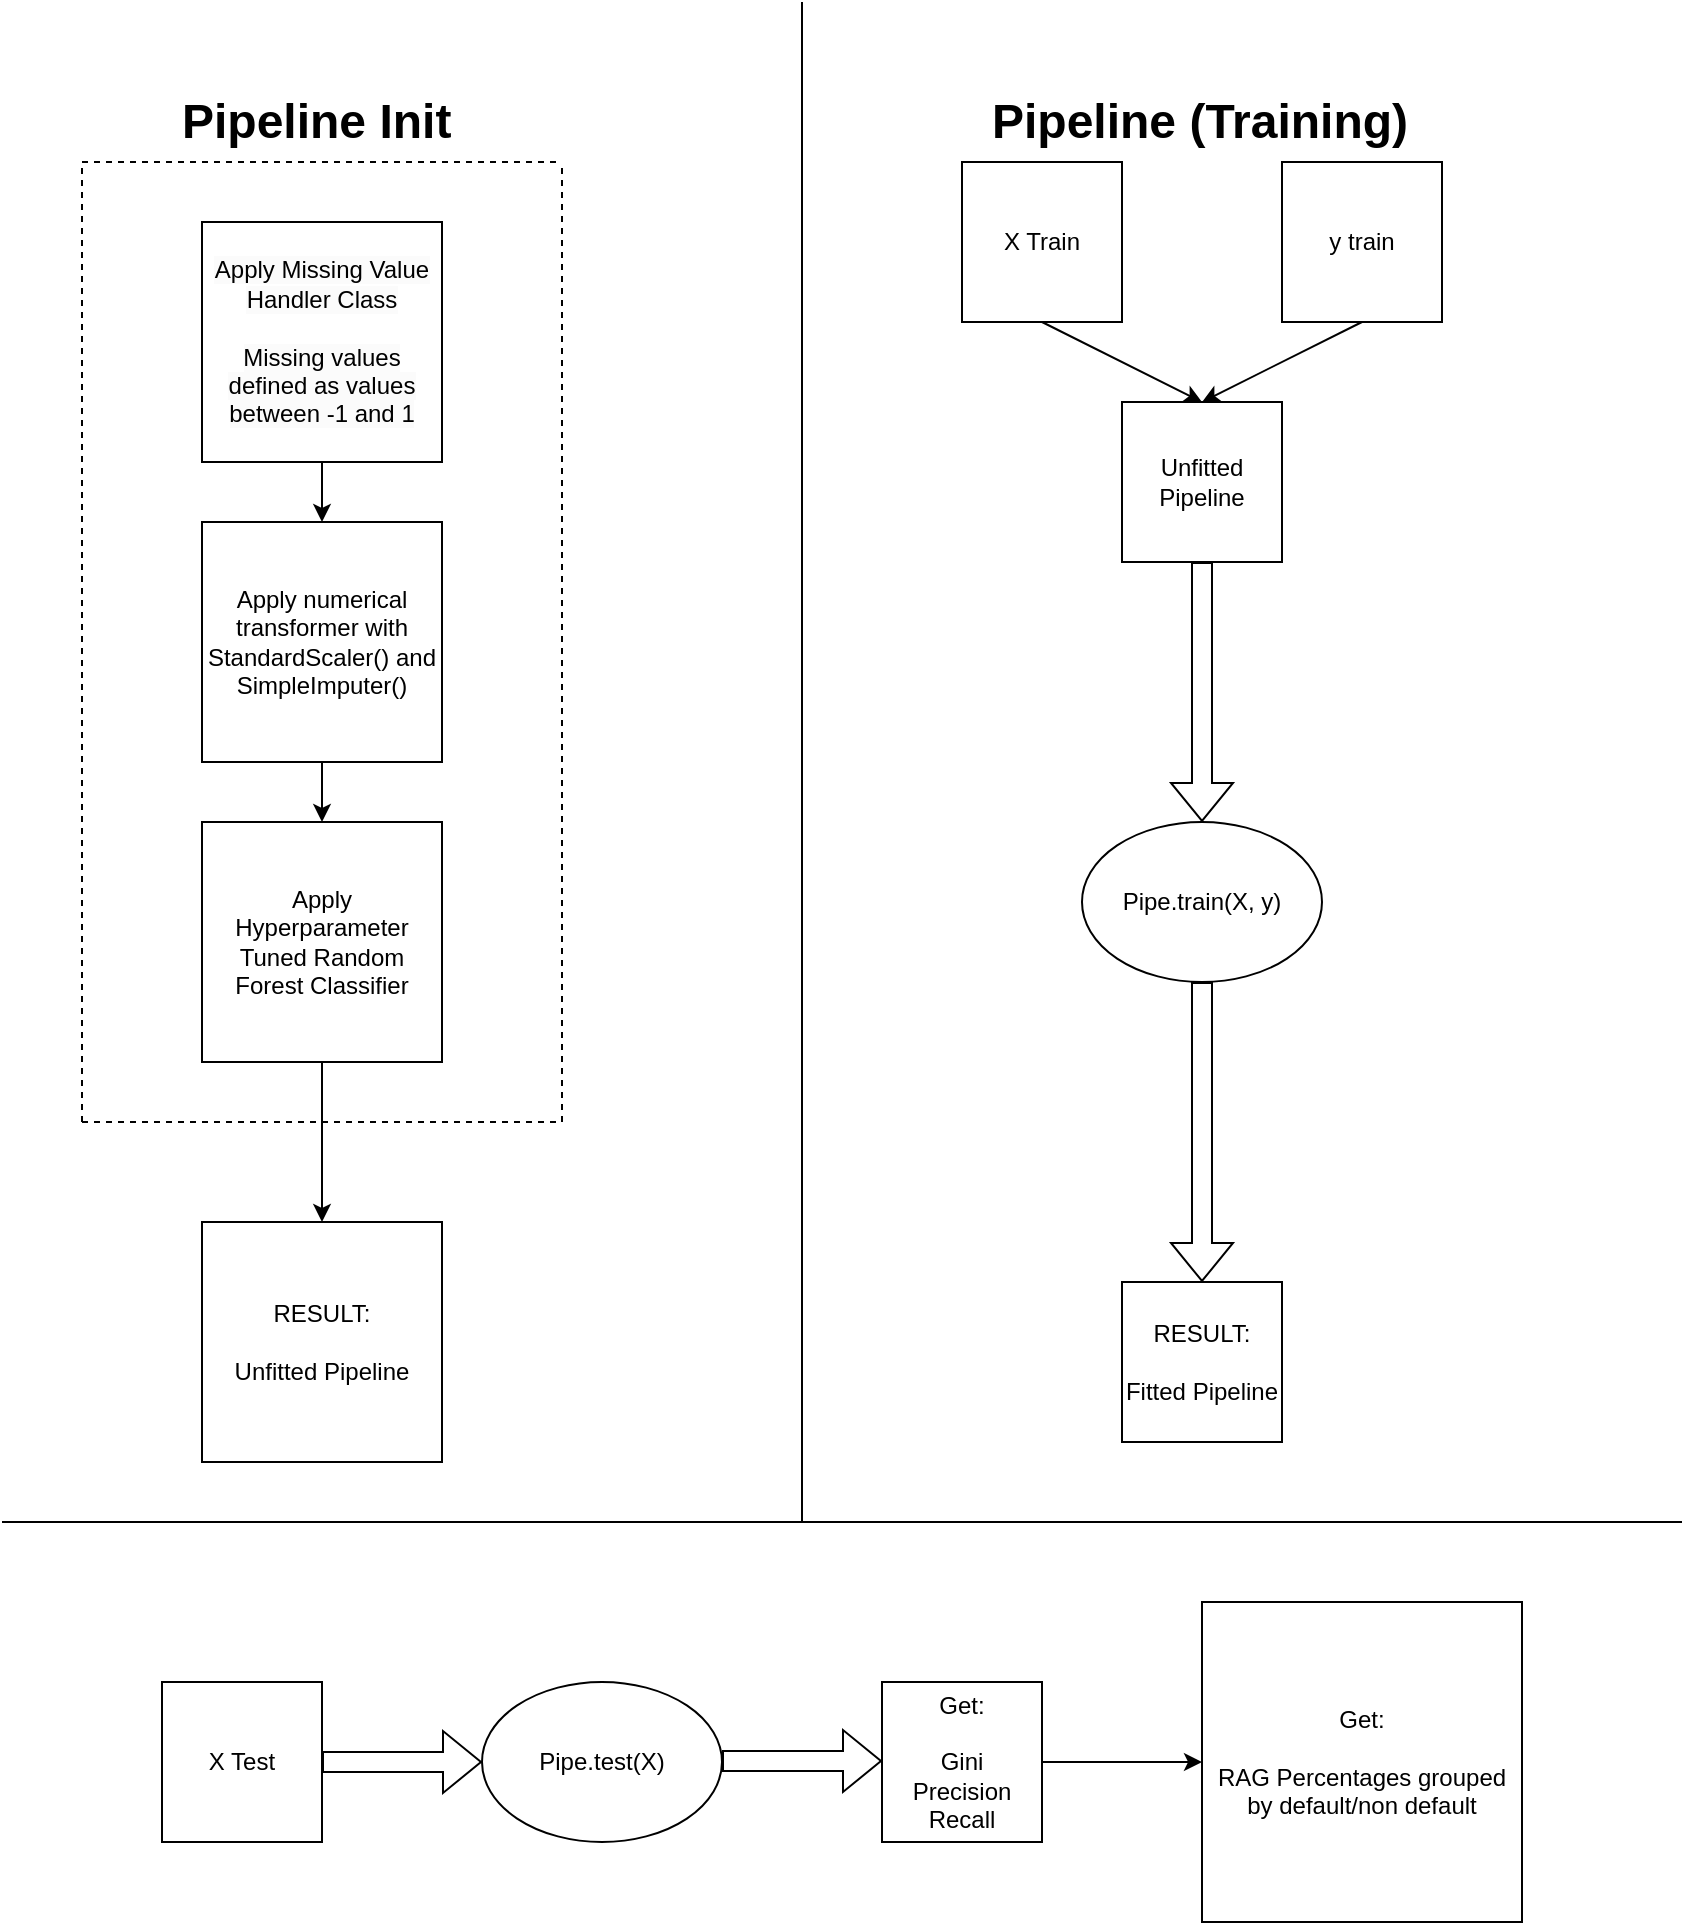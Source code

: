 <mxfile version="21.6.1" type="github">
  <diagram name="Page-1" id="OiM5axfGSX7NaQSQGsLu">
    <mxGraphModel dx="664" dy="755" grid="1" gridSize="10" guides="1" tooltips="1" connect="1" arrows="1" fold="1" page="1" pageScale="1" pageWidth="850" pageHeight="1100" math="0" shadow="0">
      <root>
        <mxCell id="0" />
        <mxCell id="1" parent="0" />
        <mxCell id="wzBuRfmuaUtFT5FtqJD--6" value="" style="edgeStyle=orthogonalEdgeStyle;rounded=0;orthogonalLoop=1;jettySize=auto;html=1;" edge="1" parent="1" source="wzBuRfmuaUtFT5FtqJD--4" target="wzBuRfmuaUtFT5FtqJD--5">
          <mxGeometry relative="1" as="geometry" />
        </mxCell>
        <mxCell id="wzBuRfmuaUtFT5FtqJD--4" value="&#xa;&lt;br style=&quot;border-color: var(--border-color); color: rgb(0, 0, 0); font-family: Helvetica; font-size: 12px; font-style: normal; font-variant-ligatures: normal; font-variant-caps: normal; font-weight: 400; letter-spacing: normal; orphans: 2; text-align: center; text-indent: 0px; text-transform: none; widows: 2; word-spacing: 0px; -webkit-text-stroke-width: 0px; background-color: rgb(251, 251, 251); text-decoration-thickness: initial; text-decoration-style: initial; text-decoration-color: initial;&quot;&gt;&lt;span style=&quot;border-color: var(--border-color); color: rgb(0, 0, 0); font-family: Helvetica; font-size: 12px; font-style: normal; font-variant-ligatures: normal; font-variant-caps: normal; font-weight: 400; letter-spacing: normal; orphans: 2; text-align: center; text-indent: 0px; text-transform: none; widows: 2; word-spacing: 0px; -webkit-text-stroke-width: 0px; text-decoration-thickness: initial; text-decoration-style: initial; text-decoration-color: initial; background-color: rgb(251, 251, 251); float: none; display: inline !important;&quot;&gt;Apply Missing Value Handler Class&lt;/span&gt;&lt;br style=&quot;border-color: var(--border-color); color: rgb(0, 0, 0); font-family: Helvetica; font-size: 12px; font-style: normal; font-variant-ligatures: normal; font-variant-caps: normal; font-weight: 400; letter-spacing: normal; orphans: 2; text-align: center; text-indent: 0px; text-transform: none; widows: 2; word-spacing: 0px; -webkit-text-stroke-width: 0px; text-decoration-thickness: initial; text-decoration-style: initial; text-decoration-color: initial; background-color: rgb(251, 251, 251);&quot;&gt;&lt;br style=&quot;border-color: var(--border-color); color: rgb(0, 0, 0); font-family: Helvetica; font-size: 12px; font-style: normal; font-variant-ligatures: normal; font-variant-caps: normal; font-weight: 400; letter-spacing: normal; orphans: 2; text-align: center; text-indent: 0px; text-transform: none; widows: 2; word-spacing: 0px; -webkit-text-stroke-width: 0px; text-decoration-thickness: initial; text-decoration-style: initial; text-decoration-color: initial; background-color: rgb(251, 251, 251);&quot;&gt;&lt;span style=&quot;border-color: var(--border-color); color: rgb(0, 0, 0); font-family: Helvetica; font-size: 12px; font-style: normal; font-variant-ligatures: normal; font-variant-caps: normal; font-weight: 400; letter-spacing: normal; orphans: 2; text-align: center; text-indent: 0px; text-transform: none; widows: 2; word-spacing: 0px; -webkit-text-stroke-width: 0px; text-decoration-thickness: initial; text-decoration-style: initial; text-decoration-color: initial; background-color: rgb(251, 251, 251); float: none; display: inline !important;&quot;&gt;Missing values defined as values between -1 and 1&lt;/span&gt;&lt;br style=&quot;border-color: var(--border-color); color: rgb(0, 0, 0); font-family: Helvetica; font-size: 12px; font-style: normal; font-variant-ligatures: normal; font-variant-caps: normal; font-weight: 400; letter-spacing: normal; orphans: 2; text-align: center; text-indent: 0px; text-transform: none; widows: 2; word-spacing: 0px; -webkit-text-stroke-width: 0px; background-color: rgb(251, 251, 251); text-decoration-thickness: initial; text-decoration-style: initial; text-decoration-color: initial;&quot;&gt;&#xa;&#xa;" style="whiteSpace=wrap;html=1;aspect=fixed;" vertex="1" parent="1">
          <mxGeometry x="100" y="110" width="120" height="120" as="geometry" />
        </mxCell>
        <mxCell id="wzBuRfmuaUtFT5FtqJD--8" value="" style="edgeStyle=orthogonalEdgeStyle;rounded=0;orthogonalLoop=1;jettySize=auto;html=1;" edge="1" parent="1" source="wzBuRfmuaUtFT5FtqJD--5" target="wzBuRfmuaUtFT5FtqJD--7">
          <mxGeometry relative="1" as="geometry" />
        </mxCell>
        <mxCell id="wzBuRfmuaUtFT5FtqJD--5" value="Apply numerical transformer with StandardScaler() and SimpleImputer()" style="whiteSpace=wrap;html=1;aspect=fixed;" vertex="1" parent="1">
          <mxGeometry x="100" y="260" width="120" height="120" as="geometry" />
        </mxCell>
        <mxCell id="wzBuRfmuaUtFT5FtqJD--21" value="" style="edgeStyle=orthogonalEdgeStyle;rounded=0;orthogonalLoop=1;jettySize=auto;html=1;" edge="1" parent="1" source="wzBuRfmuaUtFT5FtqJD--7" target="wzBuRfmuaUtFT5FtqJD--20">
          <mxGeometry relative="1" as="geometry" />
        </mxCell>
        <mxCell id="wzBuRfmuaUtFT5FtqJD--7" value="Apply Hyperparameter Tuned Random Forest Classifier" style="whiteSpace=wrap;html=1;aspect=fixed;" vertex="1" parent="1">
          <mxGeometry x="100" y="410" width="120" height="120" as="geometry" />
        </mxCell>
        <mxCell id="wzBuRfmuaUtFT5FtqJD--9" value="" style="endArrow=none;dashed=1;html=1;rounded=0;" edge="1" parent="1">
          <mxGeometry width="50" height="50" relative="1" as="geometry">
            <mxPoint x="40" y="560" as="sourcePoint" />
            <mxPoint x="40" y="80" as="targetPoint" />
          </mxGeometry>
        </mxCell>
        <mxCell id="wzBuRfmuaUtFT5FtqJD--10" value="" style="endArrow=none;dashed=1;html=1;rounded=0;" edge="1" parent="1">
          <mxGeometry width="50" height="50" relative="1" as="geometry">
            <mxPoint x="280" y="560" as="sourcePoint" />
            <mxPoint x="280" y="80" as="targetPoint" />
          </mxGeometry>
        </mxCell>
        <mxCell id="wzBuRfmuaUtFT5FtqJD--12" value="" style="endArrow=none;dashed=1;html=1;rounded=0;" edge="1" parent="1">
          <mxGeometry width="50" height="50" relative="1" as="geometry">
            <mxPoint x="40" y="80" as="sourcePoint" />
            <mxPoint x="280" y="80" as="targetPoint" />
          </mxGeometry>
        </mxCell>
        <mxCell id="wzBuRfmuaUtFT5FtqJD--13" value="" style="endArrow=none;dashed=1;html=1;rounded=0;" edge="1" parent="1">
          <mxGeometry width="50" height="50" relative="1" as="geometry">
            <mxPoint x="40" y="560" as="sourcePoint" />
            <mxPoint x="280" y="560" as="targetPoint" />
          </mxGeometry>
        </mxCell>
        <mxCell id="wzBuRfmuaUtFT5FtqJD--15" value="&lt;h1&gt;Pipeline Init&lt;/h1&gt;" style="text;html=1;strokeColor=none;fillColor=none;spacing=5;spacingTop=-20;whiteSpace=wrap;overflow=hidden;rounded=0;" vertex="1" parent="1">
          <mxGeometry x="85" y="40" width="150" height="40" as="geometry" />
        </mxCell>
        <mxCell id="wzBuRfmuaUtFT5FtqJD--20" value="RESULT:&lt;br&gt;&lt;br&gt;Unfitted Pipeline" style="whiteSpace=wrap;html=1;aspect=fixed;" vertex="1" parent="1">
          <mxGeometry x="100" y="610" width="120" height="120" as="geometry" />
        </mxCell>
        <mxCell id="wzBuRfmuaUtFT5FtqJD--22" value="X Train" style="whiteSpace=wrap;html=1;aspect=fixed;" vertex="1" parent="1">
          <mxGeometry x="480" y="80" width="80" height="80" as="geometry" />
        </mxCell>
        <mxCell id="wzBuRfmuaUtFT5FtqJD--23" value="y train" style="whiteSpace=wrap;html=1;aspect=fixed;" vertex="1" parent="1">
          <mxGeometry x="640" y="80" width="80" height="80" as="geometry" />
        </mxCell>
        <mxCell id="wzBuRfmuaUtFT5FtqJD--24" value="Unfitted Pipeline" style="whiteSpace=wrap;html=1;aspect=fixed;" vertex="1" parent="1">
          <mxGeometry x="560" y="200" width="80" height="80" as="geometry" />
        </mxCell>
        <mxCell id="wzBuRfmuaUtFT5FtqJD--28" value="" style="endArrow=classic;html=1;rounded=0;exitX=0.5;exitY=1;exitDx=0;exitDy=0;entryX=0.5;entryY=0;entryDx=0;entryDy=0;" edge="1" parent="1" source="wzBuRfmuaUtFT5FtqJD--22" target="wzBuRfmuaUtFT5FtqJD--24">
          <mxGeometry width="50" height="50" relative="1" as="geometry">
            <mxPoint x="400" y="350" as="sourcePoint" />
            <mxPoint x="450" y="300" as="targetPoint" />
          </mxGeometry>
        </mxCell>
        <mxCell id="wzBuRfmuaUtFT5FtqJD--29" value="" style="endArrow=classic;html=1;rounded=0;exitX=0.5;exitY=1;exitDx=0;exitDy=0;entryX=0.5;entryY=0;entryDx=0;entryDy=0;" edge="1" parent="1" source="wzBuRfmuaUtFT5FtqJD--23" target="wzBuRfmuaUtFT5FtqJD--24">
          <mxGeometry width="50" height="50" relative="1" as="geometry">
            <mxPoint x="530" y="170" as="sourcePoint" />
            <mxPoint x="610" y="210" as="targetPoint" />
          </mxGeometry>
        </mxCell>
        <mxCell id="wzBuRfmuaUtFT5FtqJD--30" value="" style="shape=flexArrow;endArrow=classic;html=1;rounded=0;exitX=0.5;exitY=1;exitDx=0;exitDy=0;entryX=0.5;entryY=0;entryDx=0;entryDy=0;" edge="1" parent="1" source="wzBuRfmuaUtFT5FtqJD--24" target="wzBuRfmuaUtFT5FtqJD--32">
          <mxGeometry width="50" height="50" relative="1" as="geometry">
            <mxPoint x="400" y="580" as="sourcePoint" />
            <mxPoint x="600" y="350" as="targetPoint" />
          </mxGeometry>
        </mxCell>
        <mxCell id="wzBuRfmuaUtFT5FtqJD--31" value="RESULT:&lt;br&gt;&lt;br&gt;Fitted Pipeline" style="whiteSpace=wrap;html=1;aspect=fixed;" vertex="1" parent="1">
          <mxGeometry x="560" y="640" width="80" height="80" as="geometry" />
        </mxCell>
        <mxCell id="wzBuRfmuaUtFT5FtqJD--32" value="Pipe.train(X, y)" style="ellipse;whiteSpace=wrap;html=1;" vertex="1" parent="1">
          <mxGeometry x="540" y="410" width="120" height="80" as="geometry" />
        </mxCell>
        <mxCell id="wzBuRfmuaUtFT5FtqJD--34" value="" style="shape=flexArrow;endArrow=classic;html=1;rounded=0;exitX=0.5;exitY=1;exitDx=0;exitDy=0;entryX=0.5;entryY=0;entryDx=0;entryDy=0;" edge="1" parent="1" source="wzBuRfmuaUtFT5FtqJD--32" target="wzBuRfmuaUtFT5FtqJD--31">
          <mxGeometry width="50" height="50" relative="1" as="geometry">
            <mxPoint x="460" y="440" as="sourcePoint" />
            <mxPoint x="460" y="520" as="targetPoint" />
          </mxGeometry>
        </mxCell>
        <mxCell id="wzBuRfmuaUtFT5FtqJD--37" value="&lt;h1&gt;Pipeline (Training)&lt;/h1&gt;" style="text;html=1;strokeColor=none;fillColor=none;spacing=5;spacingTop=-20;whiteSpace=wrap;overflow=hidden;rounded=0;" vertex="1" parent="1">
          <mxGeometry x="490" y="40" width="230" height="40" as="geometry" />
        </mxCell>
        <mxCell id="wzBuRfmuaUtFT5FtqJD--38" value="" style="endArrow=none;html=1;rounded=0;" edge="1" parent="1">
          <mxGeometry width="50" height="50" relative="1" as="geometry">
            <mxPoint x="400" y="760" as="sourcePoint" />
            <mxPoint x="400" as="targetPoint" />
          </mxGeometry>
        </mxCell>
        <mxCell id="wzBuRfmuaUtFT5FtqJD--42" value="" style="endArrow=none;html=1;rounded=0;" edge="1" parent="1">
          <mxGeometry width="50" height="50" relative="1" as="geometry">
            <mxPoint y="760" as="sourcePoint" />
            <mxPoint x="840" y="760" as="targetPoint" />
          </mxGeometry>
        </mxCell>
        <mxCell id="wzBuRfmuaUtFT5FtqJD--56" value="X Test" style="whiteSpace=wrap;html=1;aspect=fixed;" vertex="1" parent="1">
          <mxGeometry x="80" y="840" width="80" height="80" as="geometry" />
        </mxCell>
        <mxCell id="wzBuRfmuaUtFT5FtqJD--57" value="" style="shape=flexArrow;endArrow=classic;html=1;rounded=0;exitX=1;exitY=0.5;exitDx=0;exitDy=0;" edge="1" parent="1" source="wzBuRfmuaUtFT5FtqJD--56">
          <mxGeometry width="50" height="50" relative="1" as="geometry">
            <mxPoint x="440" y="640" as="sourcePoint" />
            <mxPoint x="240" y="880" as="targetPoint" />
          </mxGeometry>
        </mxCell>
        <mxCell id="wzBuRfmuaUtFT5FtqJD--58" value="Pipe.test(X)" style="ellipse;whiteSpace=wrap;html=1;" vertex="1" parent="1">
          <mxGeometry x="240" y="840" width="120" height="80" as="geometry" />
        </mxCell>
        <mxCell id="wzBuRfmuaUtFT5FtqJD--59" value="" style="shape=flexArrow;endArrow=classic;html=1;rounded=0;exitX=1;exitY=0.5;exitDx=0;exitDy=0;" edge="1" parent="1">
          <mxGeometry width="50" height="50" relative="1" as="geometry">
            <mxPoint x="360" y="879.5" as="sourcePoint" />
            <mxPoint x="440" y="879.5" as="targetPoint" />
          </mxGeometry>
        </mxCell>
        <mxCell id="wzBuRfmuaUtFT5FtqJD--60" value="Get:&lt;br&gt;&lt;br&gt;Gini&lt;br&gt;Precision&lt;br&gt;Recall" style="whiteSpace=wrap;html=1;aspect=fixed;" vertex="1" parent="1">
          <mxGeometry x="440" y="840" width="80" height="80" as="geometry" />
        </mxCell>
        <mxCell id="wzBuRfmuaUtFT5FtqJD--62" value="Get:&lt;br&gt;&lt;br&gt;RAG Percentages grouped by default/non default" style="whiteSpace=wrap;html=1;aspect=fixed;" vertex="1" parent="1">
          <mxGeometry x="600" y="800" width="160" height="160" as="geometry" />
        </mxCell>
        <mxCell id="wzBuRfmuaUtFT5FtqJD--64" value="" style="endArrow=classic;html=1;rounded=0;entryX=0;entryY=0.5;entryDx=0;entryDy=0;exitX=1;exitY=0.5;exitDx=0;exitDy=0;" edge="1" parent="1" source="wzBuRfmuaUtFT5FtqJD--60" target="wzBuRfmuaUtFT5FtqJD--62">
          <mxGeometry width="50" height="50" relative="1" as="geometry">
            <mxPoint x="530" y="890" as="sourcePoint" />
            <mxPoint x="490" y="830" as="targetPoint" />
          </mxGeometry>
        </mxCell>
      </root>
    </mxGraphModel>
  </diagram>
</mxfile>
